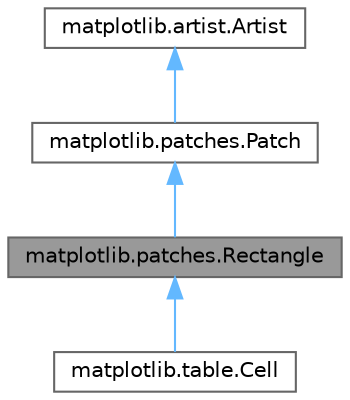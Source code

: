 digraph "matplotlib.patches.Rectangle"
{
 // LATEX_PDF_SIZE
  bgcolor="transparent";
  edge [fontname=Helvetica,fontsize=10,labelfontname=Helvetica,labelfontsize=10];
  node [fontname=Helvetica,fontsize=10,shape=box,height=0.2,width=0.4];
  Node1 [id="Node000001",label="matplotlib.patches.Rectangle",height=0.2,width=0.4,color="gray40", fillcolor="grey60", style="filled", fontcolor="black",tooltip=" "];
  Node2 -> Node1 [id="edge4_Node000001_Node000002",dir="back",color="steelblue1",style="solid",tooltip=" "];
  Node2 [id="Node000002",label="matplotlib.patches.Patch",height=0.2,width=0.4,color="gray40", fillcolor="white", style="filled",URL="$d5/d55/classmatplotlib_1_1patches_1_1Patch.html",tooltip=" "];
  Node3 -> Node2 [id="edge5_Node000002_Node000003",dir="back",color="steelblue1",style="solid",tooltip=" "];
  Node3 [id="Node000003",label="matplotlib.artist.Artist",height=0.2,width=0.4,color="gray40", fillcolor="white", style="filled",URL="$d1/df1/classmatplotlib_1_1artist_1_1Artist.html",tooltip=" "];
  Node1 -> Node4 [id="edge6_Node000001_Node000004",dir="back",color="steelblue1",style="solid",tooltip=" "];
  Node4 [id="Node000004",label="matplotlib.table.Cell",height=0.2,width=0.4,color="gray40", fillcolor="white", style="filled",URL="$d3/d69/classmatplotlib_1_1table_1_1Cell.html",tooltip=" "];
}
